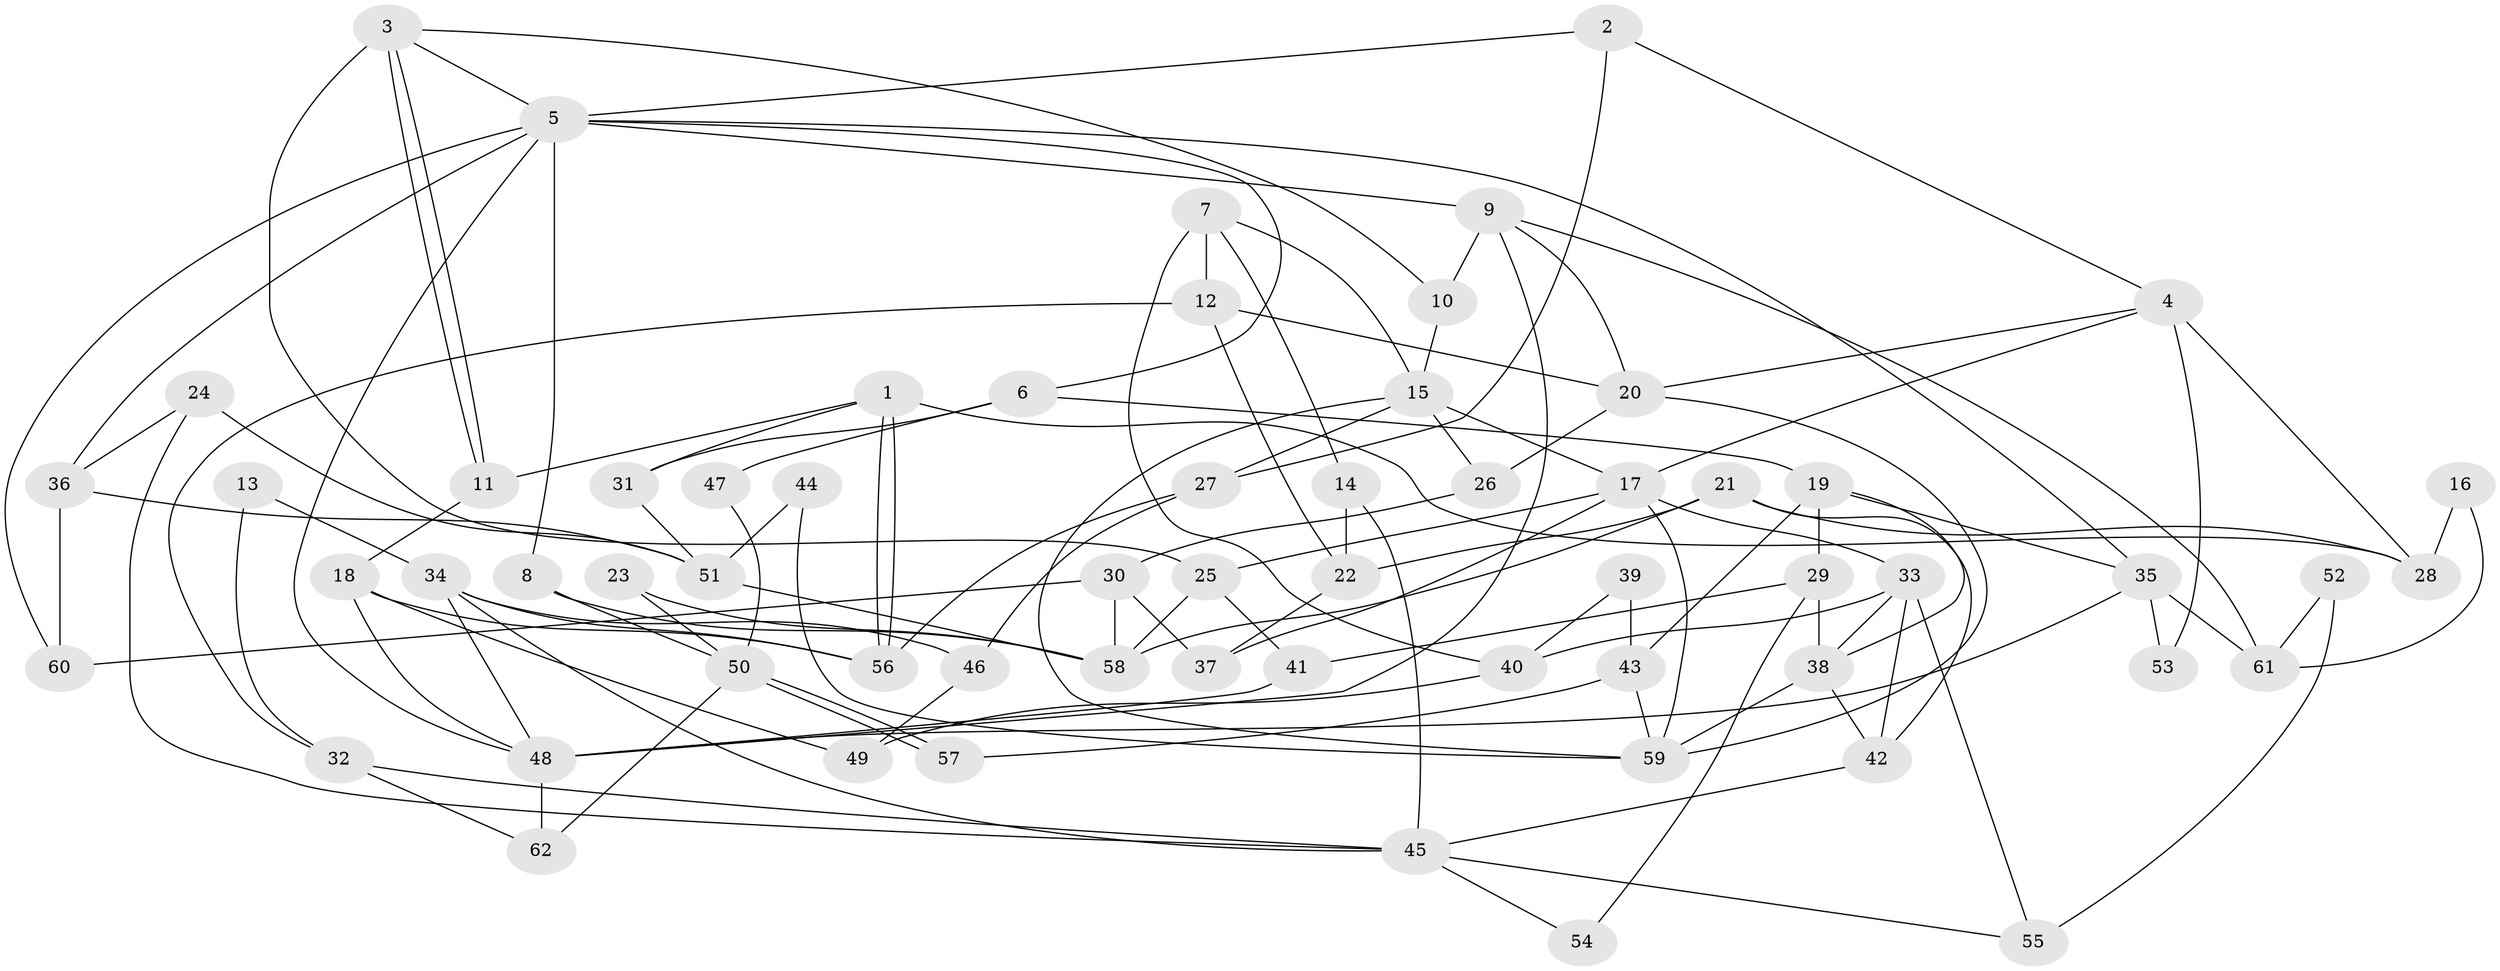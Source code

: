 // Generated by graph-tools (version 1.1) at 2025/50/03/09/25 03:50:09]
// undirected, 62 vertices, 124 edges
graph export_dot {
graph [start="1"]
  node [color=gray90,style=filled];
  1;
  2;
  3;
  4;
  5;
  6;
  7;
  8;
  9;
  10;
  11;
  12;
  13;
  14;
  15;
  16;
  17;
  18;
  19;
  20;
  21;
  22;
  23;
  24;
  25;
  26;
  27;
  28;
  29;
  30;
  31;
  32;
  33;
  34;
  35;
  36;
  37;
  38;
  39;
  40;
  41;
  42;
  43;
  44;
  45;
  46;
  47;
  48;
  49;
  50;
  51;
  52;
  53;
  54;
  55;
  56;
  57;
  58;
  59;
  60;
  61;
  62;
  1 -- 28;
  1 -- 56;
  1 -- 56;
  1 -- 11;
  1 -- 31;
  2 -- 27;
  2 -- 5;
  2 -- 4;
  3 -- 11;
  3 -- 11;
  3 -- 5;
  3 -- 10;
  3 -- 25;
  4 -- 17;
  4 -- 20;
  4 -- 28;
  4 -- 53;
  5 -- 9;
  5 -- 48;
  5 -- 6;
  5 -- 8;
  5 -- 35;
  5 -- 36;
  5 -- 60;
  6 -- 19;
  6 -- 31;
  6 -- 47;
  7 -- 15;
  7 -- 12;
  7 -- 14;
  7 -- 40;
  8 -- 58;
  8 -- 50;
  9 -- 48;
  9 -- 10;
  9 -- 20;
  9 -- 61;
  10 -- 15;
  11 -- 18;
  12 -- 22;
  12 -- 20;
  12 -- 32;
  13 -- 32;
  13 -- 34;
  14 -- 45;
  14 -- 22;
  15 -- 17;
  15 -- 27;
  15 -- 26;
  15 -- 59;
  16 -- 61;
  16 -- 28;
  17 -- 59;
  17 -- 25;
  17 -- 33;
  17 -- 37;
  18 -- 48;
  18 -- 49;
  18 -- 56;
  19 -- 38;
  19 -- 29;
  19 -- 35;
  19 -- 43;
  20 -- 26;
  20 -- 59;
  21 -- 42;
  21 -- 22;
  21 -- 28;
  21 -- 58;
  22 -- 37;
  23 -- 58;
  23 -- 50;
  24 -- 51;
  24 -- 36;
  24 -- 45;
  25 -- 58;
  25 -- 41;
  26 -- 30;
  27 -- 46;
  27 -- 56;
  29 -- 38;
  29 -- 41;
  29 -- 54;
  30 -- 60;
  30 -- 37;
  30 -- 58;
  31 -- 51;
  32 -- 45;
  32 -- 62;
  33 -- 42;
  33 -- 38;
  33 -- 40;
  33 -- 55;
  34 -- 56;
  34 -- 48;
  34 -- 45;
  34 -- 46;
  35 -- 48;
  35 -- 53;
  35 -- 61;
  36 -- 51;
  36 -- 60;
  38 -- 59;
  38 -- 42;
  39 -- 40;
  39 -- 43;
  40 -- 49;
  41 -- 48;
  42 -- 45;
  43 -- 59;
  43 -- 57;
  44 -- 51;
  44 -- 59;
  45 -- 54;
  45 -- 55;
  46 -- 49;
  47 -- 50;
  48 -- 62;
  50 -- 57;
  50 -- 57;
  50 -- 62;
  51 -- 58;
  52 -- 61;
  52 -- 55;
}
